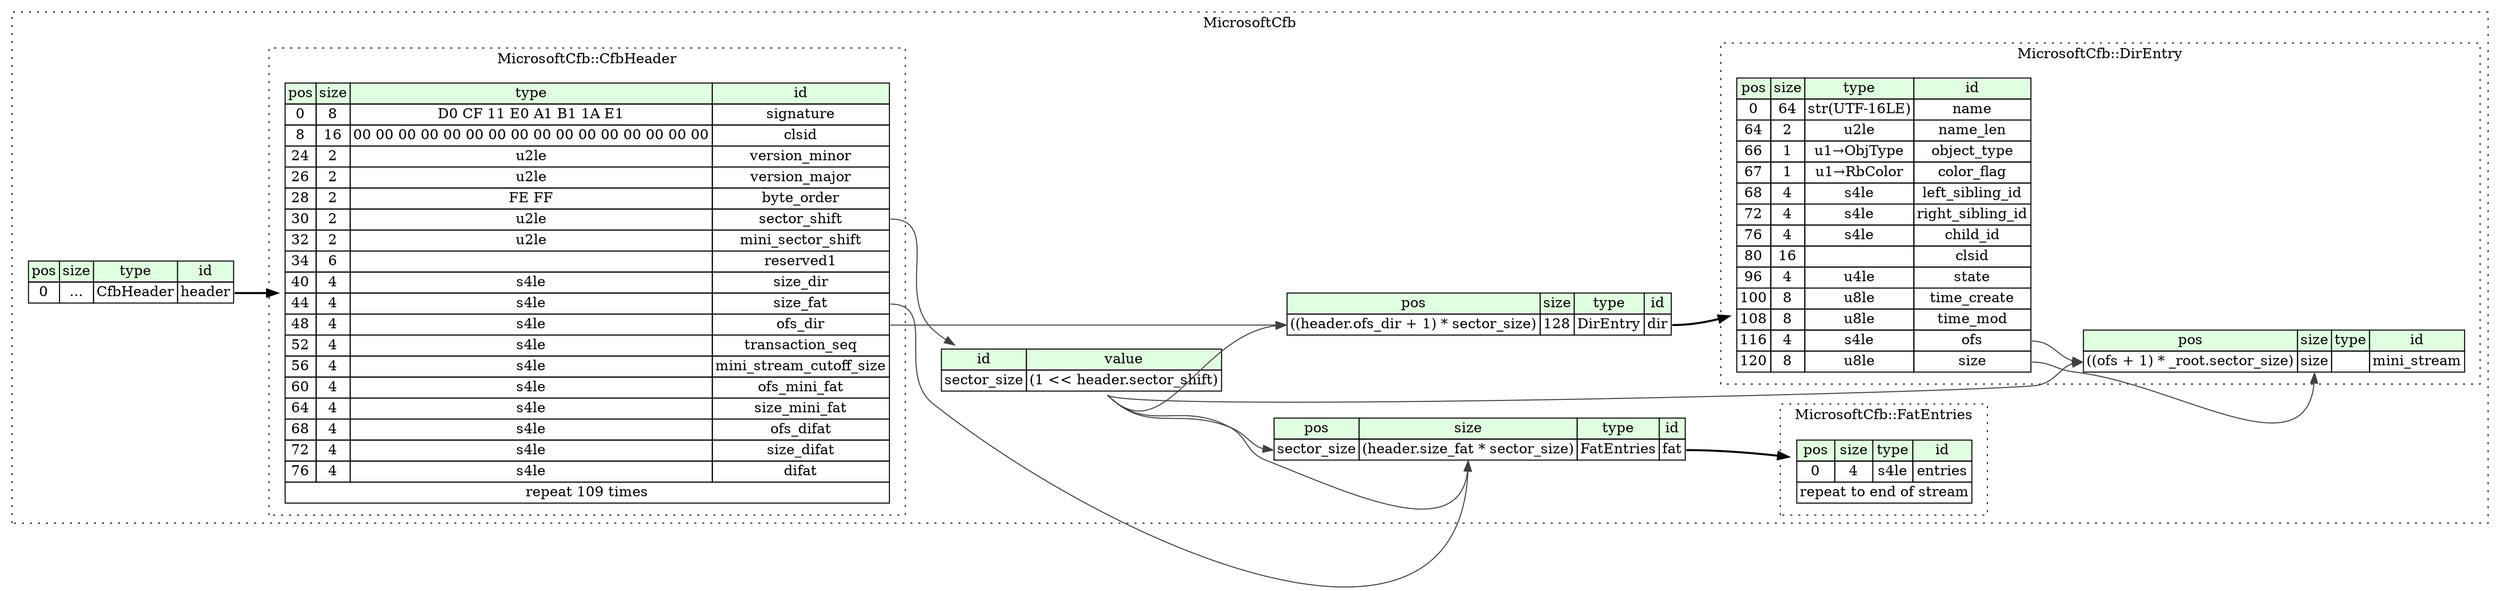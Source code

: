 digraph {
	rankdir=LR;
	node [shape=plaintext];
	subgraph cluster__microsoft_cfb {
		label="MicrosoftCfb";
		graph[style=dotted];

		microsoft_cfb__seq [label=<<TABLE BORDER="0" CELLBORDER="1" CELLSPACING="0">
			<TR><TD BGCOLOR="#E0FFE0">pos</TD><TD BGCOLOR="#E0FFE0">size</TD><TD BGCOLOR="#E0FFE0">type</TD><TD BGCOLOR="#E0FFE0">id</TD></TR>
			<TR><TD PORT="header_pos">0</TD><TD PORT="header_size">...</TD><TD>CfbHeader</TD><TD PORT="header_type">header</TD></TR>
		</TABLE>>];
		microsoft_cfb__inst__sector_size [label=<<TABLE BORDER="0" CELLBORDER="1" CELLSPACING="0">
			<TR><TD BGCOLOR="#E0FFE0">id</TD><TD BGCOLOR="#E0FFE0">value</TD></TR>
			<TR><TD>sector_size</TD><TD>(1 &lt;&lt; header.sector_shift)</TD></TR>
		</TABLE>>];
		microsoft_cfb__inst__fat [label=<<TABLE BORDER="0" CELLBORDER="1" CELLSPACING="0">
			<TR><TD BGCOLOR="#E0FFE0">pos</TD><TD BGCOLOR="#E0FFE0">size</TD><TD BGCOLOR="#E0FFE0">type</TD><TD BGCOLOR="#E0FFE0">id</TD></TR>
			<TR><TD PORT="fat_pos">sector_size</TD><TD PORT="fat_size">(header.size_fat * sector_size)</TD><TD>FatEntries</TD><TD PORT="fat_type">fat</TD></TR>
		</TABLE>>];
		microsoft_cfb__inst__dir [label=<<TABLE BORDER="0" CELLBORDER="1" CELLSPACING="0">
			<TR><TD BGCOLOR="#E0FFE0">pos</TD><TD BGCOLOR="#E0FFE0">size</TD><TD BGCOLOR="#E0FFE0">type</TD><TD BGCOLOR="#E0FFE0">id</TD></TR>
			<TR><TD PORT="dir_pos">((header.ofs_dir + 1) * sector_size)</TD><TD PORT="dir_size">128</TD><TD>DirEntry</TD><TD PORT="dir_type">dir</TD></TR>
		</TABLE>>];
		subgraph cluster__cfb_header {
			label="MicrosoftCfb::CfbHeader";
			graph[style=dotted];

			cfb_header__seq [label=<<TABLE BORDER="0" CELLBORDER="1" CELLSPACING="0">
				<TR><TD BGCOLOR="#E0FFE0">pos</TD><TD BGCOLOR="#E0FFE0">size</TD><TD BGCOLOR="#E0FFE0">type</TD><TD BGCOLOR="#E0FFE0">id</TD></TR>
				<TR><TD PORT="signature_pos">0</TD><TD PORT="signature_size">8</TD><TD>D0 CF 11 E0 A1 B1 1A E1</TD><TD PORT="signature_type">signature</TD></TR>
				<TR><TD PORT="clsid_pos">8</TD><TD PORT="clsid_size">16</TD><TD>00 00 00 00 00 00 00 00 00 00 00 00 00 00 00 00</TD><TD PORT="clsid_type">clsid</TD></TR>
				<TR><TD PORT="version_minor_pos">24</TD><TD PORT="version_minor_size">2</TD><TD>u2le</TD><TD PORT="version_minor_type">version_minor</TD></TR>
				<TR><TD PORT="version_major_pos">26</TD><TD PORT="version_major_size">2</TD><TD>u2le</TD><TD PORT="version_major_type">version_major</TD></TR>
				<TR><TD PORT="byte_order_pos">28</TD><TD PORT="byte_order_size">2</TD><TD>FE FF</TD><TD PORT="byte_order_type">byte_order</TD></TR>
				<TR><TD PORT="sector_shift_pos">30</TD><TD PORT="sector_shift_size">2</TD><TD>u2le</TD><TD PORT="sector_shift_type">sector_shift</TD></TR>
				<TR><TD PORT="mini_sector_shift_pos">32</TD><TD PORT="mini_sector_shift_size">2</TD><TD>u2le</TD><TD PORT="mini_sector_shift_type">mini_sector_shift</TD></TR>
				<TR><TD PORT="reserved1_pos">34</TD><TD PORT="reserved1_size">6</TD><TD></TD><TD PORT="reserved1_type">reserved1</TD></TR>
				<TR><TD PORT="size_dir_pos">40</TD><TD PORT="size_dir_size">4</TD><TD>s4le</TD><TD PORT="size_dir_type">size_dir</TD></TR>
				<TR><TD PORT="size_fat_pos">44</TD><TD PORT="size_fat_size">4</TD><TD>s4le</TD><TD PORT="size_fat_type">size_fat</TD></TR>
				<TR><TD PORT="ofs_dir_pos">48</TD><TD PORT="ofs_dir_size">4</TD><TD>s4le</TD><TD PORT="ofs_dir_type">ofs_dir</TD></TR>
				<TR><TD PORT="transaction_seq_pos">52</TD><TD PORT="transaction_seq_size">4</TD><TD>s4le</TD><TD PORT="transaction_seq_type">transaction_seq</TD></TR>
				<TR><TD PORT="mini_stream_cutoff_size_pos">56</TD><TD PORT="mini_stream_cutoff_size_size">4</TD><TD>s4le</TD><TD PORT="mini_stream_cutoff_size_type">mini_stream_cutoff_size</TD></TR>
				<TR><TD PORT="ofs_mini_fat_pos">60</TD><TD PORT="ofs_mini_fat_size">4</TD><TD>s4le</TD><TD PORT="ofs_mini_fat_type">ofs_mini_fat</TD></TR>
				<TR><TD PORT="size_mini_fat_pos">64</TD><TD PORT="size_mini_fat_size">4</TD><TD>s4le</TD><TD PORT="size_mini_fat_type">size_mini_fat</TD></TR>
				<TR><TD PORT="ofs_difat_pos">68</TD><TD PORT="ofs_difat_size">4</TD><TD>s4le</TD><TD PORT="ofs_difat_type">ofs_difat</TD></TR>
				<TR><TD PORT="size_difat_pos">72</TD><TD PORT="size_difat_size">4</TD><TD>s4le</TD><TD PORT="size_difat_type">size_difat</TD></TR>
				<TR><TD PORT="difat_pos">76</TD><TD PORT="difat_size">4</TD><TD>s4le</TD><TD PORT="difat_type">difat</TD></TR>
				<TR><TD COLSPAN="4" PORT="difat__repeat">repeat 109 times</TD></TR>
			</TABLE>>];
		}
		subgraph cluster__fat_entries {
			label="MicrosoftCfb::FatEntries";
			graph[style=dotted];

			fat_entries__seq [label=<<TABLE BORDER="0" CELLBORDER="1" CELLSPACING="0">
				<TR><TD BGCOLOR="#E0FFE0">pos</TD><TD BGCOLOR="#E0FFE0">size</TD><TD BGCOLOR="#E0FFE0">type</TD><TD BGCOLOR="#E0FFE0">id</TD></TR>
				<TR><TD PORT="entries_pos">0</TD><TD PORT="entries_size">4</TD><TD>s4le</TD><TD PORT="entries_type">entries</TD></TR>
				<TR><TD COLSPAN="4" PORT="entries__repeat">repeat to end of stream</TD></TR>
			</TABLE>>];
		}
		subgraph cluster__dir_entry {
			label="MicrosoftCfb::DirEntry";
			graph[style=dotted];

			dir_entry__seq [label=<<TABLE BORDER="0" CELLBORDER="1" CELLSPACING="0">
				<TR><TD BGCOLOR="#E0FFE0">pos</TD><TD BGCOLOR="#E0FFE0">size</TD><TD BGCOLOR="#E0FFE0">type</TD><TD BGCOLOR="#E0FFE0">id</TD></TR>
				<TR><TD PORT="name_pos">0</TD><TD PORT="name_size">64</TD><TD>str(UTF-16LE)</TD><TD PORT="name_type">name</TD></TR>
				<TR><TD PORT="name_len_pos">64</TD><TD PORT="name_len_size">2</TD><TD>u2le</TD><TD PORT="name_len_type">name_len</TD></TR>
				<TR><TD PORT="object_type_pos">66</TD><TD PORT="object_type_size">1</TD><TD>u1→ObjType</TD><TD PORT="object_type_type">object_type</TD></TR>
				<TR><TD PORT="color_flag_pos">67</TD><TD PORT="color_flag_size">1</TD><TD>u1→RbColor</TD><TD PORT="color_flag_type">color_flag</TD></TR>
				<TR><TD PORT="left_sibling_id_pos">68</TD><TD PORT="left_sibling_id_size">4</TD><TD>s4le</TD><TD PORT="left_sibling_id_type">left_sibling_id</TD></TR>
				<TR><TD PORT="right_sibling_id_pos">72</TD><TD PORT="right_sibling_id_size">4</TD><TD>s4le</TD><TD PORT="right_sibling_id_type">right_sibling_id</TD></TR>
				<TR><TD PORT="child_id_pos">76</TD><TD PORT="child_id_size">4</TD><TD>s4le</TD><TD PORT="child_id_type">child_id</TD></TR>
				<TR><TD PORT="clsid_pos">80</TD><TD PORT="clsid_size">16</TD><TD></TD><TD PORT="clsid_type">clsid</TD></TR>
				<TR><TD PORT="state_pos">96</TD><TD PORT="state_size">4</TD><TD>u4le</TD><TD PORT="state_type">state</TD></TR>
				<TR><TD PORT="time_create_pos">100</TD><TD PORT="time_create_size">8</TD><TD>u8le</TD><TD PORT="time_create_type">time_create</TD></TR>
				<TR><TD PORT="time_mod_pos">108</TD><TD PORT="time_mod_size">8</TD><TD>u8le</TD><TD PORT="time_mod_type">time_mod</TD></TR>
				<TR><TD PORT="ofs_pos">116</TD><TD PORT="ofs_size">4</TD><TD>s4le</TD><TD PORT="ofs_type">ofs</TD></TR>
				<TR><TD PORT="size_pos">120</TD><TD PORT="size_size">8</TD><TD>u8le</TD><TD PORT="size_type">size</TD></TR>
			</TABLE>>];
			dir_entry__inst__mini_stream [label=<<TABLE BORDER="0" CELLBORDER="1" CELLSPACING="0">
				<TR><TD BGCOLOR="#E0FFE0">pos</TD><TD BGCOLOR="#E0FFE0">size</TD><TD BGCOLOR="#E0FFE0">type</TD><TD BGCOLOR="#E0FFE0">id</TD></TR>
				<TR><TD PORT="mini_stream_pos">((ofs + 1) * _root.sector_size)</TD><TD PORT="mini_stream_size">size</TD><TD></TD><TD PORT="mini_stream_type">mini_stream</TD></TR>
			</TABLE>>];
		}
	}
	microsoft_cfb__seq:header_type -> cfb_header__seq [style=bold];
	cfb_header__seq:sector_shift_type -> microsoft_cfb__inst__sector_size [color="#404040"];
	microsoft_cfb__inst__sector_size:sector_size_type -> microsoft_cfb__inst__fat:fat_pos [color="#404040"];
	cfb_header__seq:size_fat_type -> microsoft_cfb__inst__fat:fat_size [color="#404040"];
	microsoft_cfb__inst__sector_size:sector_size_type -> microsoft_cfb__inst__fat:fat_size [color="#404040"];
	microsoft_cfb__inst__fat:fat_type -> fat_entries__seq [style=bold];
	cfb_header__seq:ofs_dir_type -> microsoft_cfb__inst__dir:dir_pos [color="#404040"];
	microsoft_cfb__inst__sector_size:sector_size_type -> microsoft_cfb__inst__dir:dir_pos [color="#404040"];
	microsoft_cfb__inst__dir:dir_type -> dir_entry__seq [style=bold];
	dir_entry__seq:ofs_type -> dir_entry__inst__mini_stream:mini_stream_pos [color="#404040"];
	microsoft_cfb__inst__sector_size:sector_size_type -> dir_entry__inst__mini_stream:mini_stream_pos [color="#404040"];
	dir_entry__seq:size_type -> dir_entry__inst__mini_stream:mini_stream_size [color="#404040"];
}
